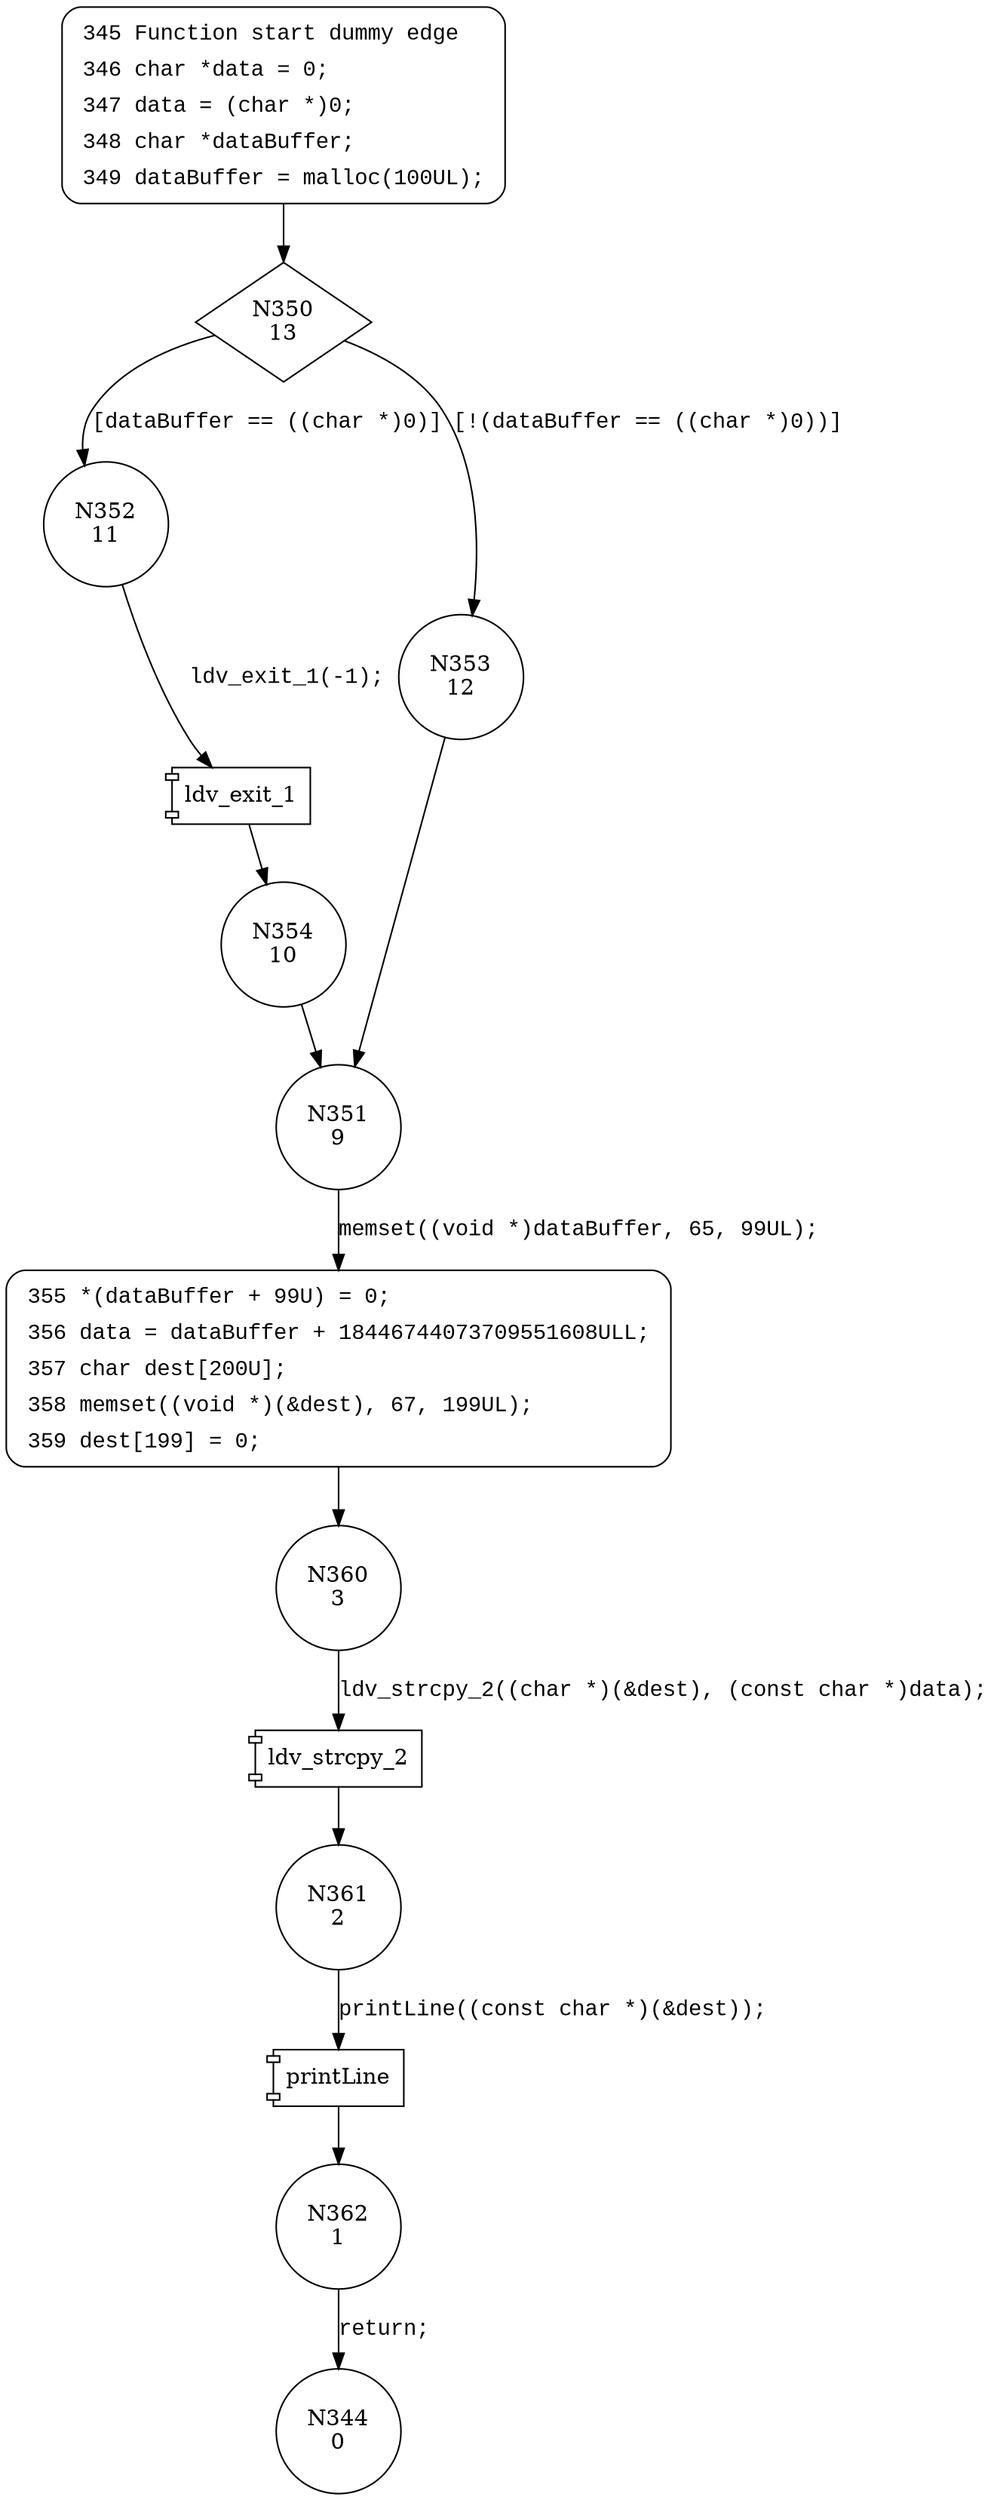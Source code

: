 digraph CWE127_Buffer_Underread__malloc_char_cpy_03_bad {
350 [shape="diamond" label="N350\n13"]
352 [shape="circle" label="N352\n11"]
353 [shape="circle" label="N353\n12"]
351 [shape="circle" label="N351\n9"]
355 [shape="circle" label="N355\n8"]
360 [shape="circle" label="N360\n3"]
361 [shape="circle" label="N361\n2"]
362 [shape="circle" label="N362\n1"]
354 [shape="circle" label="N354\n10"]
344 [shape="circle" label="N344\n0"]
345 [style="filled,bold" penwidth="1" fillcolor="white" fontname="Courier New" shape="Mrecord" label=<<table border="0" cellborder="0" cellpadding="3" bgcolor="white"><tr><td align="right">345</td><td align="left">Function start dummy edge</td></tr><tr><td align="right">346</td><td align="left">char *data = 0;</td></tr><tr><td align="right">347</td><td align="left">data = (char *)0;</td></tr><tr><td align="right">348</td><td align="left">char *dataBuffer;</td></tr><tr><td align="right">349</td><td align="left">dataBuffer = malloc(100UL);</td></tr></table>>]
345 -> 350[label=""]
355 [style="filled,bold" penwidth="1" fillcolor="white" fontname="Courier New" shape="Mrecord" label=<<table border="0" cellborder="0" cellpadding="3" bgcolor="white"><tr><td align="right">355</td><td align="left">*(dataBuffer + 99U) = 0;</td></tr><tr><td align="right">356</td><td align="left">data = dataBuffer + 18446744073709551608ULL;</td></tr><tr><td align="right">357</td><td align="left">char dest[200U];</td></tr><tr><td align="right">358</td><td align="left">memset((void *)(&amp;dest), 67, 199UL);</td></tr><tr><td align="right">359</td><td align="left">dest[199] = 0;</td></tr></table>>]
355 -> 360[label=""]
350 -> 352 [label="[dataBuffer == ((char *)0)]" fontname="Courier New"]
350 -> 353 [label="[!(dataBuffer == ((char *)0))]" fontname="Courier New"]
351 -> 355 [label="memset((void *)dataBuffer, 65, 99UL);" fontname="Courier New"]
100024 [shape="component" label="ldv_strcpy_2"]
360 -> 100024 [label="ldv_strcpy_2((char *)(&dest), (const char *)data);" fontname="Courier New"]
100024 -> 361 [label="" fontname="Courier New"]
100025 [shape="component" label="printLine"]
361 -> 100025 [label="printLine((const char *)(&dest));" fontname="Courier New"]
100025 -> 362 [label="" fontname="Courier New"]
100026 [shape="component" label="ldv_exit_1"]
352 -> 100026 [label="ldv_exit_1(-1);" fontname="Courier New"]
100026 -> 354 [label="" fontname="Courier New"]
353 -> 351 [label="" fontname="Courier New"]
362 -> 344 [label="return;" fontname="Courier New"]
354 -> 351 [label="" fontname="Courier New"]
}